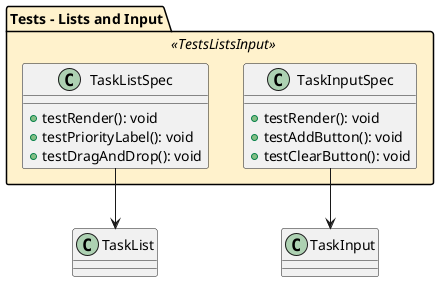 @startuml
skinparam package {
  BackgroundColor<<TestsListsInput>>  #FFF2CC
}

package "Tests - Lists and Input" <<TestsListsInput>> {
  class TaskListSpec {
    + testRender(): void
    + testPriorityLabel(): void
    + testDragAndDrop(): void
  }

  class TaskInputSpec {
    + testRender(): void
    + testAddButton(): void
    + testClearButton(): void
  }
}

TaskListSpec --> TaskList
TaskInputSpec --> TaskInput
@enduml
